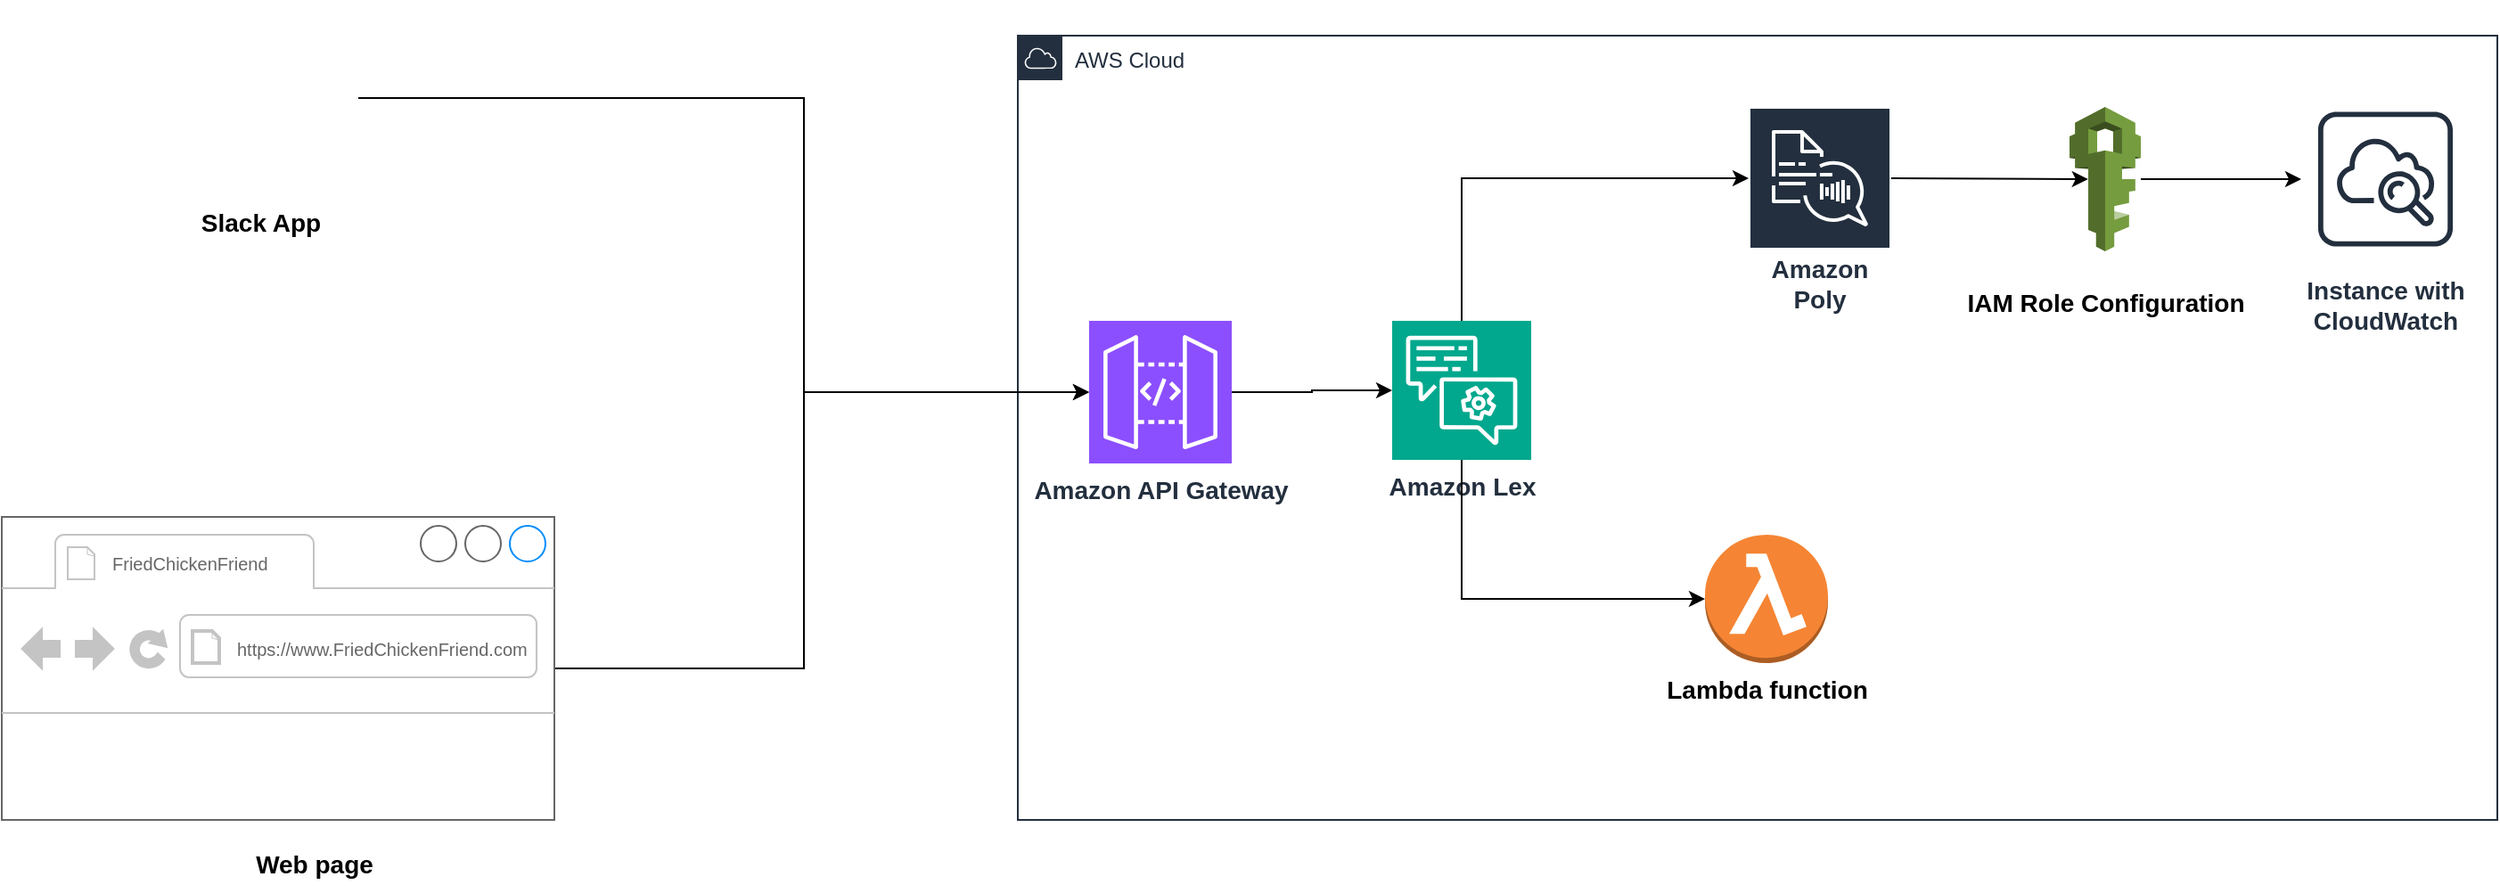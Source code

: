 <mxfile version="24.7.16">
  <diagram name="Trang-1" id="bcRg2KzBnWDiQKO2a2aQ">
    <mxGraphModel dx="2746" dy="708" grid="1" gridSize="10" guides="1" tooltips="1" connect="1" arrows="1" fold="1" page="1" pageScale="1" pageWidth="827" pageHeight="1169" math="0" shadow="0">
      <root>
        <mxCell id="0" />
        <mxCell id="1" parent="0" />
        <mxCell id="9e4NZzDz-OeogjAa4LYp-41" style="edgeStyle=orthogonalEdgeStyle;rounded=0;orthogonalLoop=1;jettySize=auto;html=1;" edge="1" parent="1" source="9e4NZzDz-OeogjAa4LYp-1">
          <mxGeometry relative="1" as="geometry">
            <mxPoint x="120" y="320" as="targetPoint" />
            <Array as="points">
              <mxPoint x="-40" y="475" />
              <mxPoint x="-40" y="320" />
            </Array>
          </mxGeometry>
        </mxCell>
        <mxCell id="9e4NZzDz-OeogjAa4LYp-1" value="" style="strokeWidth=1;shadow=0;dashed=0;align=center;html=1;shape=mxgraph.mockup.containers.browserWindow;rSize=0;strokeColor=#666666;strokeColor2=#008cff;strokeColor3=#c4c4c4;mainText=,;recursiveResize=0;" vertex="1" parent="1">
          <mxGeometry x="-490" y="390" width="310" height="170" as="geometry" />
        </mxCell>
        <mxCell id="9e4NZzDz-OeogjAa4LYp-2" value="&lt;font style=&quot;font-size: 10px;&quot;&gt;FriedChickenFriend&lt;/font&gt;" style="strokeWidth=1;shadow=0;dashed=0;align=center;html=1;shape=mxgraph.mockup.containers.anchor;fontSize=17;fontColor=#666666;align=left;whiteSpace=wrap;" vertex="1" parent="9e4NZzDz-OeogjAa4LYp-1">
          <mxGeometry x="60" y="12" width="110" height="26" as="geometry" />
        </mxCell>
        <mxCell id="9e4NZzDz-OeogjAa4LYp-3" value="&lt;font style=&quot;font-size: 10px;&quot;&gt;https://www.FriedChickenFriend.com&lt;/font&gt;" style="strokeWidth=1;shadow=0;dashed=0;align=center;html=1;shape=mxgraph.mockup.containers.anchor;rSize=0;fontSize=17;fontColor=#666666;align=left;" vertex="1" parent="9e4NZzDz-OeogjAa4LYp-1">
          <mxGeometry x="130" y="60" width="160" height="26" as="geometry" />
        </mxCell>
        <mxCell id="9e4NZzDz-OeogjAa4LYp-4" value="&lt;font style=&quot;font-size: 14px;&quot;&gt;&lt;b&gt;Slack App&lt;/b&gt;&lt;/font&gt;" style="shape=image;html=1;verticalAlign=top;verticalLabelPosition=bottom;labelBackgroundColor=#ffffff;imageAspect=0;aspect=fixed;image=https://cdn2.iconfinder.com/data/icons/social-media-2285/512/1_Slack_colored_svg-128.png" vertex="1" parent="1">
          <mxGeometry x="-400" y="100" width="110" height="110" as="geometry" />
        </mxCell>
        <mxCell id="9e4NZzDz-OeogjAa4LYp-30" style="edgeStyle=orthogonalEdgeStyle;rounded=0;orthogonalLoop=1;jettySize=auto;html=1;" edge="1" parent="1" source="9e4NZzDz-OeogjAa4LYp-6" target="9e4NZzDz-OeogjAa4LYp-8">
          <mxGeometry relative="1" as="geometry">
            <Array as="points">
              <mxPoint x="329" y="200" />
            </Array>
          </mxGeometry>
        </mxCell>
        <mxCell id="9e4NZzDz-OeogjAa4LYp-6" value="&lt;font style=&quot;font-size: 14px;&quot;&gt;&lt;b&gt;Amazon Lex&lt;/b&gt;&lt;/font&gt;" style="sketch=0;points=[[0,0,0],[0.25,0,0],[0.5,0,0],[0.75,0,0],[1,0,0],[0,1,0],[0.25,1,0],[0.5,1,0],[0.75,1,0],[1,1,0],[0,0.25,0],[0,0.5,0],[0,0.75,0],[1,0.25,0],[1,0.5,0],[1,0.75,0]];outlineConnect=0;fontColor=#232F3E;fillColor=#01A88D;strokeColor=#ffffff;dashed=0;verticalLabelPosition=bottom;verticalAlign=top;align=center;html=1;fontSize=12;fontStyle=0;aspect=fixed;shape=mxgraph.aws4.resourceIcon;resIcon=mxgraph.aws4.lex;" vertex="1" parent="1">
          <mxGeometry x="290" y="280" width="78" height="78" as="geometry" />
        </mxCell>
        <mxCell id="9e4NZzDz-OeogjAa4LYp-8" value="&lt;span style=&quot;font-size: 14px;&quot;&gt;Amazon Poly&lt;/span&gt;" style="sketch=0;outlineConnect=0;fontColor=#232F3E;gradientColor=none;strokeColor=#ffffff;fillColor=#232F3E;dashed=0;verticalLabelPosition=middle;verticalAlign=bottom;align=center;html=1;whiteSpace=wrap;fontSize=10;fontStyle=1;spacing=3;shape=mxgraph.aws4.productIcon;prIcon=mxgraph.aws4.polly;" vertex="1" parent="1">
          <mxGeometry x="490" y="160" width="80" height="120" as="geometry" />
        </mxCell>
        <mxCell id="9e4NZzDz-OeogjAa4LYp-33" style="edgeStyle=orthogonalEdgeStyle;rounded=0;orthogonalLoop=1;jettySize=auto;html=1;" edge="1" parent="1" source="9e4NZzDz-OeogjAa4LYp-21" target="9e4NZzDz-OeogjAa4LYp-22">
          <mxGeometry relative="1" as="geometry">
            <Array as="points">
              <mxPoint x="780" y="201" />
              <mxPoint x="780" y="201" />
            </Array>
          </mxGeometry>
        </mxCell>
        <mxCell id="9e4NZzDz-OeogjAa4LYp-21" value="&lt;br&gt;&lt;font style=&quot;font-size: 14px;&quot;&gt;&lt;b&gt;IAM Role Configuration&lt;br&gt;&lt;/b&gt;&lt;/font&gt;" style="outlineConnect=0;dashed=0;verticalLabelPosition=bottom;verticalAlign=top;align=center;html=1;shape=mxgraph.aws3.iam;fillColor=#759C3E;gradientColor=none;" vertex="1" parent="1">
          <mxGeometry x="670" y="160" width="40" height="81" as="geometry" />
        </mxCell>
        <mxCell id="9e4NZzDz-OeogjAa4LYp-27" value="AWS Cloud" style="points=[[0,0],[0.25,0],[0.5,0],[0.75,0],[1,0],[1,0.25],[1,0.5],[1,0.75],[1,1],[0.75,1],[0.5,1],[0.25,1],[0,1],[0,0.75],[0,0.5],[0,0.25]];outlineConnect=0;gradientColor=none;html=1;whiteSpace=wrap;fontSize=12;fontStyle=0;container=1;pointerEvents=0;collapsible=0;recursiveResize=0;shape=mxgraph.aws4.group;grIcon=mxgraph.aws4.group_aws_cloud;strokeColor=#232F3E;fillColor=none;verticalAlign=top;align=left;spacingLeft=30;fontColor=#232F3E;dashed=0;" vertex="1" parent="1">
          <mxGeometry x="80" y="120" width="830" height="440" as="geometry" />
        </mxCell>
        <mxCell id="9e4NZzDz-OeogjAa4LYp-7" value="&lt;font style=&quot;font-size: 14px;&quot;&gt;&lt;b&gt;Lambda function&lt;/b&gt;&lt;/font&gt;" style="outlineConnect=0;dashed=0;verticalLabelPosition=bottom;verticalAlign=top;align=center;html=1;shape=mxgraph.aws3.lambda_function;fillColor=#F58534;gradientColor=none;" vertex="1" parent="9e4NZzDz-OeogjAa4LYp-27">
          <mxGeometry x="385.5" y="280" width="69" height="72" as="geometry" />
        </mxCell>
        <mxCell id="9e4NZzDz-OeogjAa4LYp-22" value="&lt;font style=&quot;font-size: 14px;&quot;&gt;&lt;b&gt;Instance with&lt;br&gt;CloudWatch&lt;/b&gt;&lt;/font&gt;" style="sketch=0;outlineConnect=0;fontColor=#232F3E;gradientColor=none;strokeColor=#232F3E;fillColor=#ffffff;dashed=0;verticalLabelPosition=bottom;verticalAlign=top;align=center;html=1;fontSize=12;fontStyle=0;aspect=fixed;shape=mxgraph.aws4.resourceIcon;resIcon=mxgraph.aws4.instance_with_cloudwatch;" vertex="1" parent="9e4NZzDz-OeogjAa4LYp-27">
          <mxGeometry x="720" y="33.25" width="94.5" height="94.5" as="geometry" />
        </mxCell>
        <mxCell id="9e4NZzDz-OeogjAa4LYp-5" value="&lt;font style=&quot;font-size: 14px;&quot;&gt;&lt;b&gt;Amazon API Gateway&lt;/b&gt;&lt;/font&gt;" style="sketch=0;points=[[0,0,0],[0.25,0,0],[0.5,0,0],[0.75,0,0],[1,0,0],[0,1,0],[0.25,1,0],[0.5,1,0],[0.75,1,0],[1,1,0],[0,0.25,0],[0,0.5,0],[0,0.75,0],[1,0.25,0],[1,0.5,0],[1,0.75,0]];outlineConnect=0;fontColor=#232F3E;fillColor=#8C4FFF;strokeColor=#ffffff;dashed=0;verticalLabelPosition=bottom;verticalAlign=top;align=center;html=1;fontSize=12;fontStyle=0;aspect=fixed;shape=mxgraph.aws4.resourceIcon;resIcon=mxgraph.aws4.api_gateway;" vertex="1" parent="9e4NZzDz-OeogjAa4LYp-27">
          <mxGeometry x="40" y="160" width="80" height="80" as="geometry" />
        </mxCell>
        <mxCell id="9e4NZzDz-OeogjAa4LYp-29" style="edgeStyle=orthogonalEdgeStyle;rounded=0;orthogonalLoop=1;jettySize=auto;html=1;entryX=0;entryY=0.5;entryDx=0;entryDy=0;entryPerimeter=0;" edge="1" parent="1" source="9e4NZzDz-OeogjAa4LYp-5" target="9e4NZzDz-OeogjAa4LYp-6">
          <mxGeometry relative="1" as="geometry" />
        </mxCell>
        <mxCell id="9e4NZzDz-OeogjAa4LYp-31" style="edgeStyle=orthogonalEdgeStyle;rounded=0;orthogonalLoop=1;jettySize=auto;html=1;exitX=0.5;exitY=1;exitDx=0;exitDy=0;exitPerimeter=0;entryX=0;entryY=0.5;entryDx=0;entryDy=0;entryPerimeter=0;" edge="1" parent="1" source="9e4NZzDz-OeogjAa4LYp-6" target="9e4NZzDz-OeogjAa4LYp-7">
          <mxGeometry relative="1" as="geometry" />
        </mxCell>
        <mxCell id="9e4NZzDz-OeogjAa4LYp-32" style="edgeStyle=orthogonalEdgeStyle;rounded=0;orthogonalLoop=1;jettySize=auto;html=1;entryX=0.26;entryY=0.5;entryDx=0;entryDy=0;entryPerimeter=0;" edge="1" parent="1" target="9e4NZzDz-OeogjAa4LYp-21">
          <mxGeometry relative="1" as="geometry">
            <mxPoint x="570" y="200" as="sourcePoint" />
          </mxGeometry>
        </mxCell>
        <mxCell id="9e4NZzDz-OeogjAa4LYp-38" value="&lt;font style=&quot;font-size: 14px;&quot;&gt;&lt;b&gt;Web page&lt;/b&gt;&lt;/font&gt;" style="text;html=1;align=center;verticalAlign=middle;resizable=0;points=[];autosize=1;strokeColor=none;fillColor=none;" vertex="1" parent="1">
          <mxGeometry x="-360" y="570" width="90" height="30" as="geometry" />
        </mxCell>
        <mxCell id="9e4NZzDz-OeogjAa4LYp-40" style="edgeStyle=orthogonalEdgeStyle;rounded=0;orthogonalLoop=1;jettySize=auto;html=1;" edge="1" parent="1" source="9e4NZzDz-OeogjAa4LYp-4">
          <mxGeometry relative="1" as="geometry">
            <mxPoint x="120" y="320" as="targetPoint" />
            <Array as="points">
              <mxPoint x="-40" y="155" />
              <mxPoint x="-40" y="320" />
            </Array>
          </mxGeometry>
        </mxCell>
      </root>
    </mxGraphModel>
  </diagram>
</mxfile>
